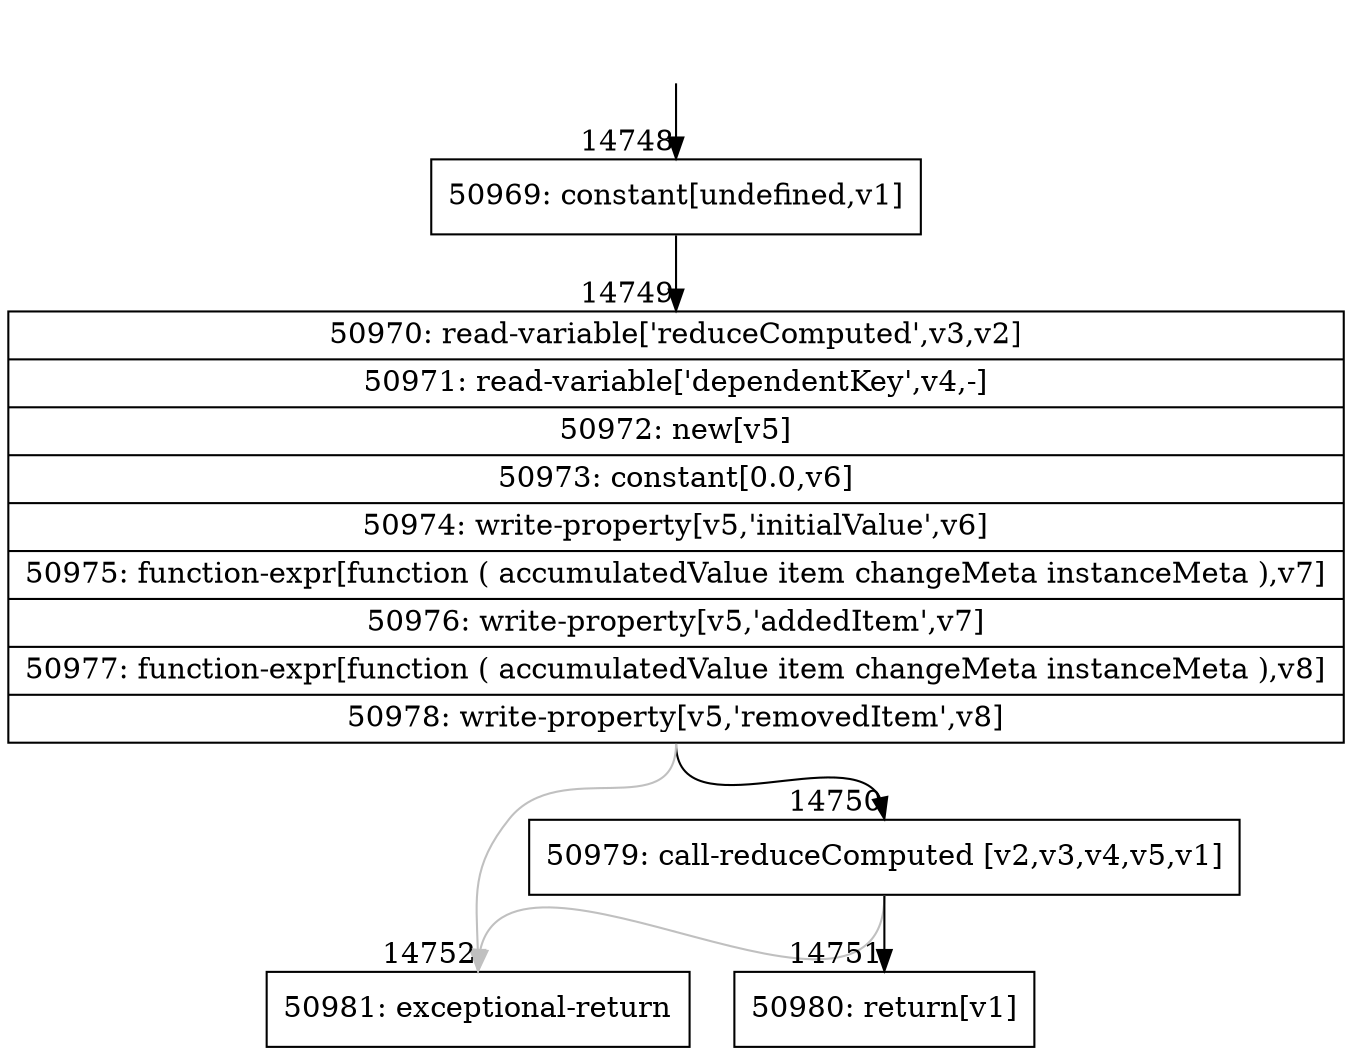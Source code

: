 digraph {
rankdir="TD"
BB_entry1231[shape=none,label=""];
BB_entry1231 -> BB14748 [tailport=s, headport=n, headlabel="    14748"]
BB14748 [shape=record label="{50969: constant[undefined,v1]}" ] 
BB14748 -> BB14749 [tailport=s, headport=n, headlabel="      14749"]
BB14749 [shape=record label="{50970: read-variable['reduceComputed',v3,v2]|50971: read-variable['dependentKey',v4,-]|50972: new[v5]|50973: constant[0.0,v6]|50974: write-property[v5,'initialValue',v6]|50975: function-expr[function ( accumulatedValue item changeMeta instanceMeta ),v7]|50976: write-property[v5,'addedItem',v7]|50977: function-expr[function ( accumulatedValue item changeMeta instanceMeta ),v8]|50978: write-property[v5,'removedItem',v8]}" ] 
BB14749 -> BB14750 [tailport=s, headport=n, headlabel="      14750"]
BB14749 -> BB14752 [tailport=s, headport=n, color=gray, headlabel="      14752"]
BB14750 [shape=record label="{50979: call-reduceComputed [v2,v3,v4,v5,v1]}" ] 
BB14750 -> BB14751 [tailport=s, headport=n, headlabel="      14751"]
BB14750 -> BB14752 [tailport=s, headport=n, color=gray]
BB14751 [shape=record label="{50980: return[v1]}" ] 
BB14752 [shape=record label="{50981: exceptional-return}" ] 
//#$~ 27078
}
